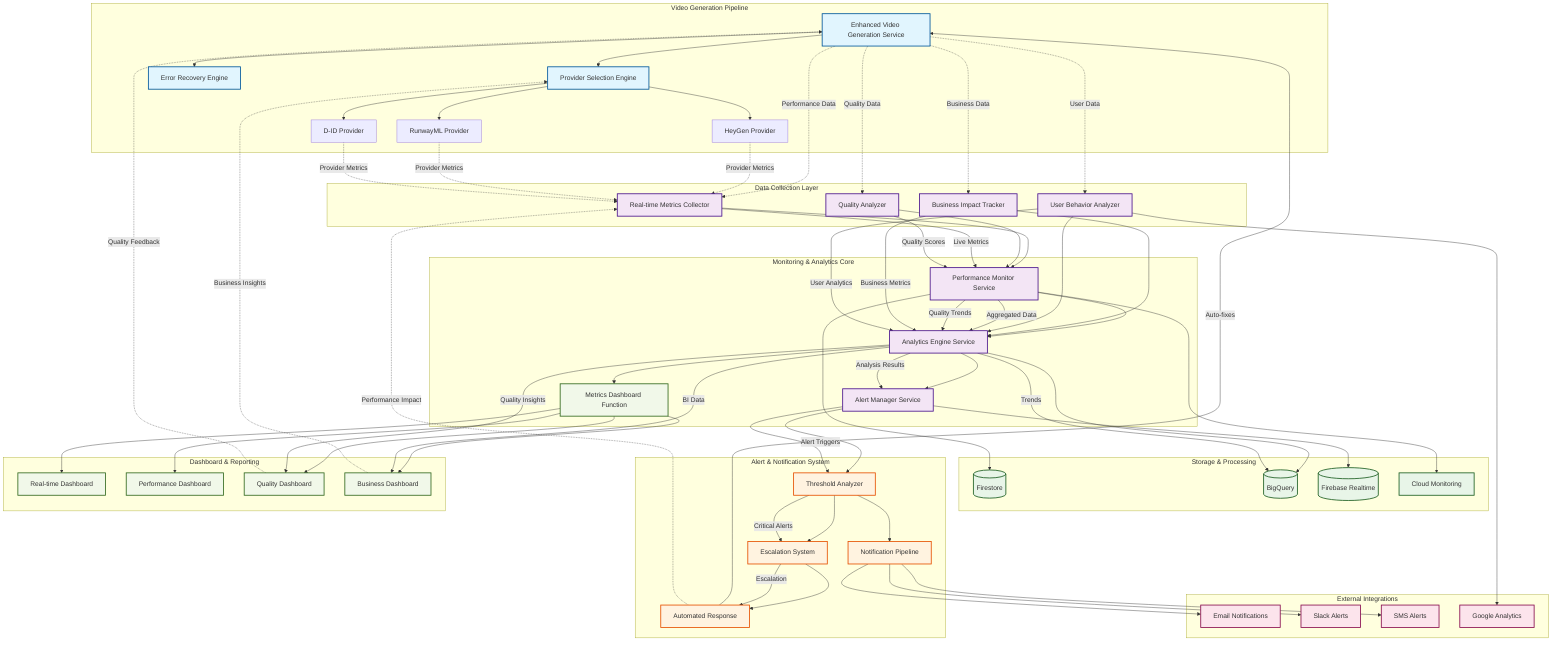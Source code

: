 graph TB
    %% CVPlus Video Generation Monitoring & Analytics System Architecture
    %% Author: Gil Klainert
    %% Created: 2025-08-21

    subgraph "Video Generation Pipeline"
        VGS[Enhanced Video Generation Service]
        HeyGen[HeyGen Provider]
        RunwayML[RunwayML Provider]
        DID[D-ID Provider]
        PSE[Provider Selection Engine]
        ERE[Error Recovery Engine]
        
        VGS --> PSE
        PSE --> HeyGen
        PSE --> RunwayML
        PSE --> DID
        VGS --> ERE
    end

    subgraph "Monitoring & Analytics Core"
        PM[Performance Monitor Service]
        AE[Analytics Engine Service]
        AM[Alert Manager Service]
        MD[Metrics Dashboard Function]
        
        PM --> AE
        AE --> AM
        AE --> MD
    end

    subgraph "Data Collection Layer"
        RTM[Real-time Metrics Collector]
        QA[Quality Analyzer]
        BIT[Business Impact Tracker]
        UBA[User Behavior Analyzer]
        
        RTM --> PM
        QA --> PM
        BIT --> AE
        UBA --> AE
    end

    subgraph "Storage & Processing"
        FS[(Firestore)]
        BQ[(BigQuery)]
        FR[(Firebase Realtime)]
        CM[Cloud Monitoring]
        
        PM --> FS
        AE --> BQ
        AM --> FR
        PM --> CM
    end

    subgraph "Alert & Notification System"
        TA[Threshold Analyzer]
        NP[Notification Pipeline]
        ES[Escalation System]
        AR[Automated Response]
        
        AM --> TA
        TA --> NP
        TA --> ES
        ES --> AR
    end

    subgraph "Dashboard & Reporting"
        RD[Real-time Dashboard]
        PD[Performance Dashboard]
        QD[Quality Dashboard]
        BD[Business Dashboard]
        
        MD --> RD
        MD --> PD
        MD --> QD
        MD --> BD
    end

    subgraph "External Integrations"
        Email[Email Notifications]
        Slack[Slack Alerts]
        SMS[SMS Alerts]
        GA[Google Analytics]
        
        NP --> Email
        NP --> Slack
        NP --> SMS
        UBA --> GA
    end

    %% Data Flow Connections
    VGS -.->|Performance Data| RTM
    HeyGen -.->|Provider Metrics| RTM
    RunwayML -.->|Provider Metrics| RTM
    DID -.->|Provider Metrics| RTM
    
    VGS -.->|Quality Data| QA
    VGS -.->|Business Data| BIT
    VGS -.->|User Data| UBA

    %% Real-time Monitoring Flow
    RTM -->|Live Metrics| PM
    PM -->|Aggregated Data| AE
    AE -->|Analysis Results| AM
    AM -->|Alert Triggers| TA

    %% Quality Monitoring Flow
    QA -->|Quality Scores| PM
    PM -->|Quality Trends| AE
    AE -->|Quality Insights| QD

    %% Business Intelligence Flow
    BIT -->|Business Metrics| AE
    UBA -->|User Analytics| AE
    AE -->|BI Data| BD
    AE -->|Trends| BQ

    %% Alert Response Flow
    TA -->|Critical Alerts| ES
    ES -->|Escalation| AR
    AR -->|Auto-fixes| VGS

    %% Feedback Loop
    AR -.->|Performance Impact| RTM
    BD -.->|Business Insights| PSE
    QD -.->|Quality Feedback| VGS

    %% Styling
    classDef service fill:#e1f5fe,stroke:#01579b,stroke-width:2px
    classDef monitor fill:#f3e5f5,stroke:#4a148c,stroke-width:2px
    classDef storage fill:#e8f5e8,stroke:#1b5e20,stroke-width:2px
    classDef alert fill:#fff3e0,stroke:#e65100,stroke-width:2px
    classDef dashboard fill:#f1f8e9,stroke:#33691e,stroke-width:2px
    classDef external fill:#fce4ec,stroke:#880e4f,stroke-width:2px

    class VGS,PSE,ERE service
    class PM,AE,AM,RTM,QA,BIT,UBA monitor
    class FS,BQ,FR,CM storage
    class TA,NP,ES,AR alert
    class MD,RD,PD,QD,BD dashboard
    class Email,Slack,SMS,GA external